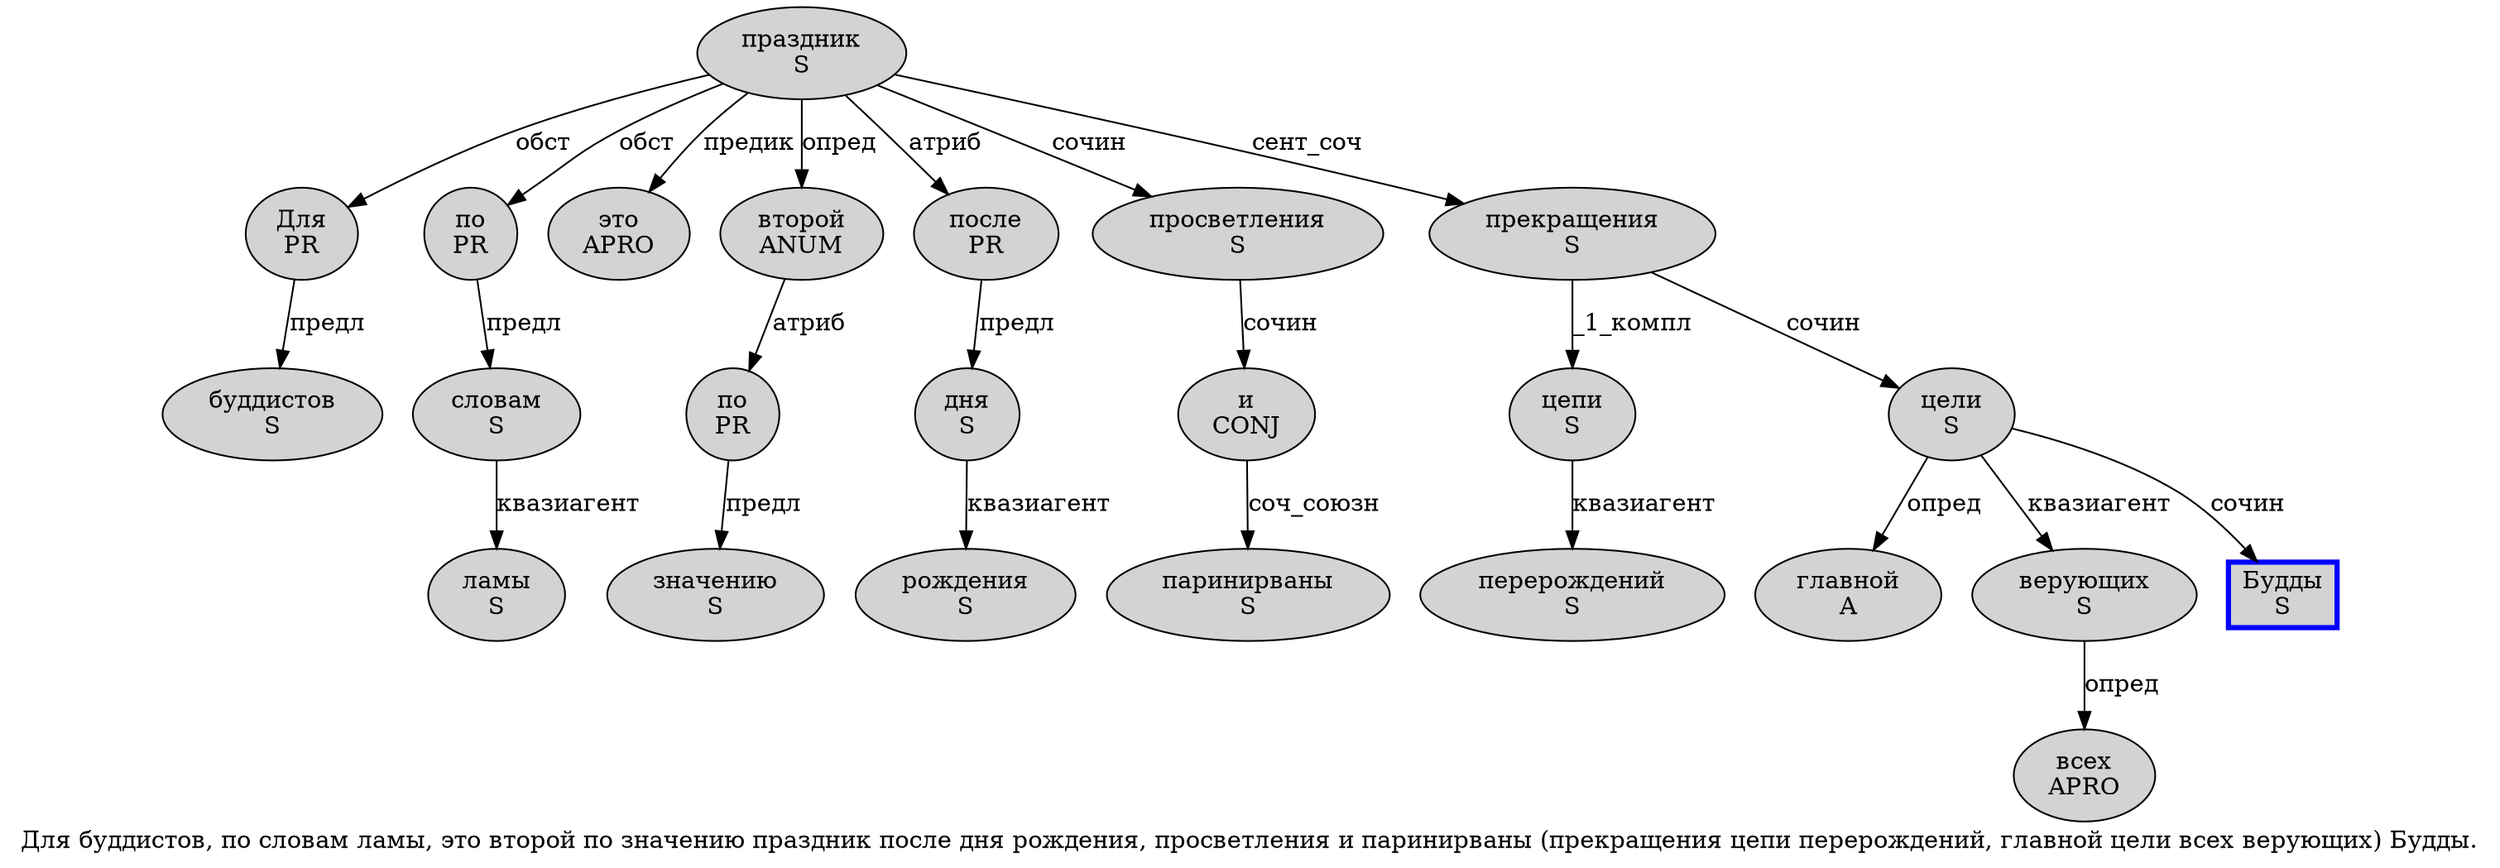 digraph SENTENCE_1327 {
	graph [label="Для буддистов, по словам ламы, это второй по значению праздник после дня рождения, просветления и паринирваны (прекращения цепи перерождений, главной цели всех верующих) Будды."]
	node [style=filled]
		0 [label="Для
PR" color="" fillcolor=lightgray penwidth=1 shape=ellipse]
		1 [label="буддистов
S" color="" fillcolor=lightgray penwidth=1 shape=ellipse]
		3 [label="по
PR" color="" fillcolor=lightgray penwidth=1 shape=ellipse]
		4 [label="словам
S" color="" fillcolor=lightgray penwidth=1 shape=ellipse]
		5 [label="ламы
S" color="" fillcolor=lightgray penwidth=1 shape=ellipse]
		7 [label="это
APRO" color="" fillcolor=lightgray penwidth=1 shape=ellipse]
		8 [label="второй
ANUM" color="" fillcolor=lightgray penwidth=1 shape=ellipse]
		9 [label="по
PR" color="" fillcolor=lightgray penwidth=1 shape=ellipse]
		10 [label="значению
S" color="" fillcolor=lightgray penwidth=1 shape=ellipse]
		11 [label="праздник
S" color="" fillcolor=lightgray penwidth=1 shape=ellipse]
		12 [label="после
PR" color="" fillcolor=lightgray penwidth=1 shape=ellipse]
		13 [label="дня
S" color="" fillcolor=lightgray penwidth=1 shape=ellipse]
		14 [label="рождения
S" color="" fillcolor=lightgray penwidth=1 shape=ellipse]
		16 [label="просветления
S" color="" fillcolor=lightgray penwidth=1 shape=ellipse]
		17 [label="и
CONJ" color="" fillcolor=lightgray penwidth=1 shape=ellipse]
		18 [label="паринирваны
S" color="" fillcolor=lightgray penwidth=1 shape=ellipse]
		20 [label="прекращения
S" color="" fillcolor=lightgray penwidth=1 shape=ellipse]
		21 [label="цепи
S" color="" fillcolor=lightgray penwidth=1 shape=ellipse]
		22 [label="перерождений
S" color="" fillcolor=lightgray penwidth=1 shape=ellipse]
		24 [label="главной
A" color="" fillcolor=lightgray penwidth=1 shape=ellipse]
		25 [label="цели
S" color="" fillcolor=lightgray penwidth=1 shape=ellipse]
		26 [label="всех
APRO" color="" fillcolor=lightgray penwidth=1 shape=ellipse]
		27 [label="верующих
S" color="" fillcolor=lightgray penwidth=1 shape=ellipse]
		29 [label="Будды
S" color=blue fillcolor=lightgray penwidth=3 shape=box]
			8 -> 9 [label="атриб"]
			12 -> 13 [label="предл"]
			9 -> 10 [label="предл"]
			21 -> 22 [label="квазиагент"]
			11 -> 0 [label="обст"]
			11 -> 3 [label="обст"]
			11 -> 7 [label="предик"]
			11 -> 8 [label="опред"]
			11 -> 12 [label="атриб"]
			11 -> 16 [label="сочин"]
			11 -> 20 [label="сент_соч"]
			13 -> 14 [label="квазиагент"]
			16 -> 17 [label="сочин"]
			27 -> 26 [label="опред"]
			17 -> 18 [label="соч_союзн"]
			3 -> 4 [label="предл"]
			20 -> 21 [label="_1_компл"]
			20 -> 25 [label="сочин"]
			4 -> 5 [label="квазиагент"]
			25 -> 24 [label="опред"]
			25 -> 27 [label="квазиагент"]
			25 -> 29 [label="сочин"]
			0 -> 1 [label="предл"]
}
